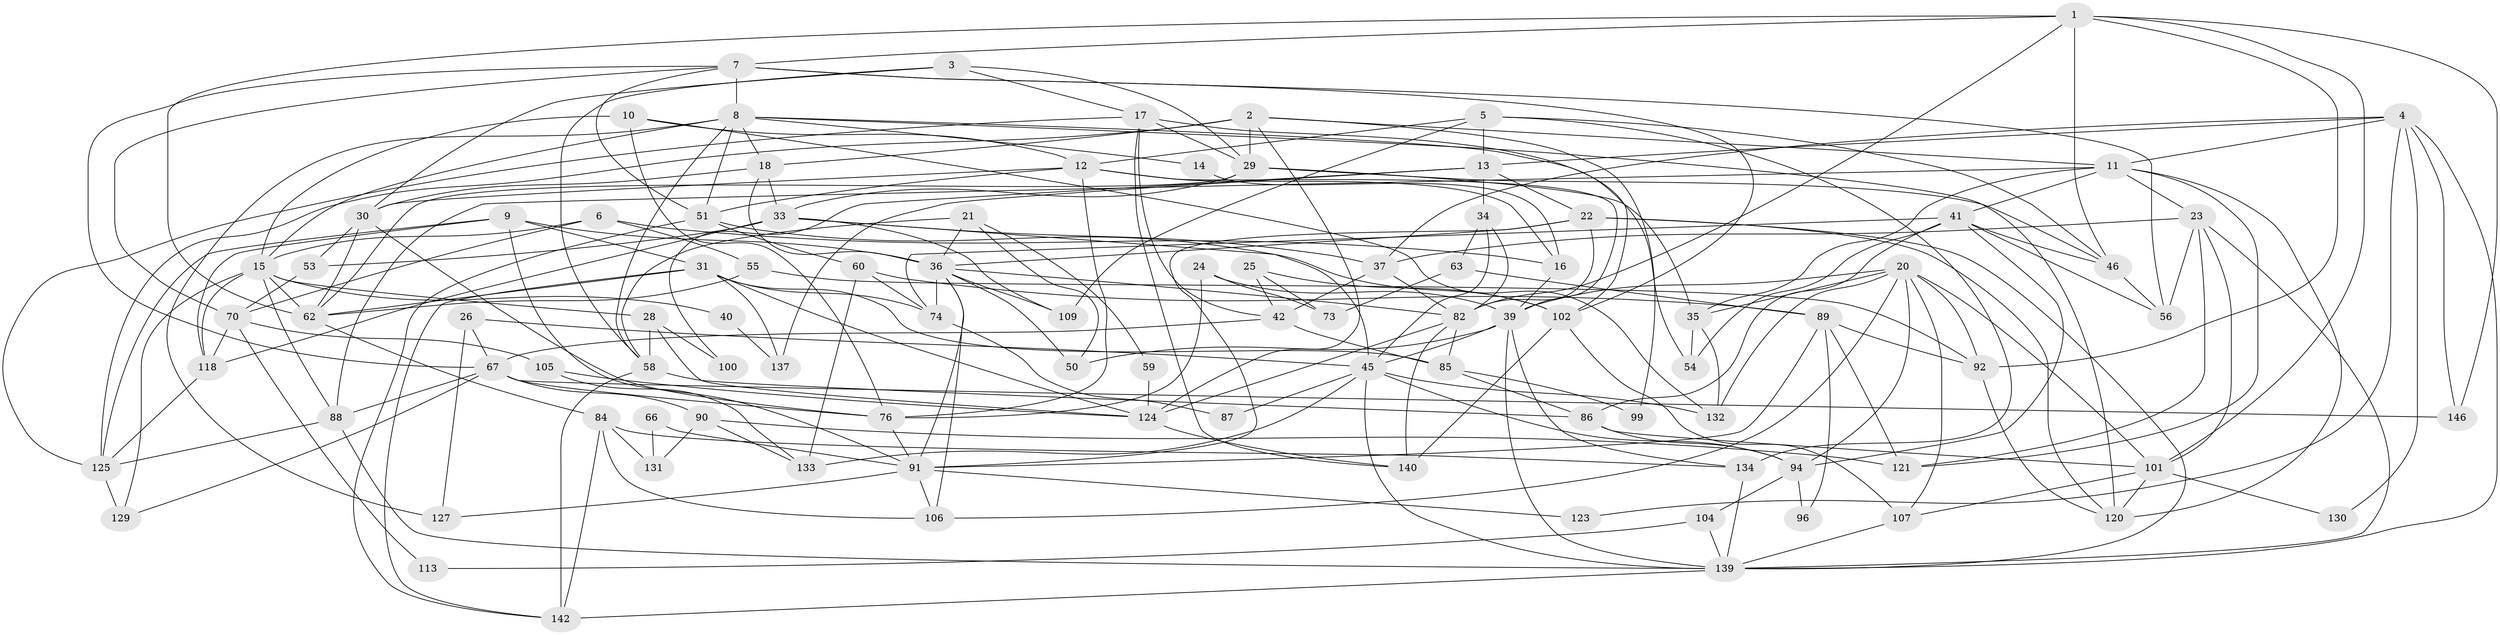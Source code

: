 // Generated by graph-tools (version 1.1) at 2025/52/02/27/25 19:52:04]
// undirected, 97 vertices, 239 edges
graph export_dot {
graph [start="1"]
  node [color=gray90,style=filled];
  1 [super="+128"];
  2;
  3 [super="+19"];
  4 [super="+52"];
  5 [super="+48"];
  6;
  7 [super="+49"];
  8 [super="+64"];
  9 [super="+44"];
  10;
  11 [super="+97"];
  12 [super="+43"];
  13;
  14;
  15 [super="+78"];
  16;
  17 [super="+115"];
  18 [super="+71"];
  20 [super="+136"];
  21;
  22 [super="+111"];
  23 [super="+143"];
  24 [super="+27"];
  25;
  26 [super="+32"];
  28;
  29 [super="+95"];
  30 [super="+117"];
  31 [super="+72"];
  33 [super="+116"];
  34;
  35 [super="+38"];
  36 [super="+57"];
  37 [super="+81"];
  39 [super="+75"];
  40;
  41 [super="+80"];
  42 [super="+47"];
  45 [super="+93"];
  46 [super="+65"];
  50 [super="+68"];
  51 [super="+79"];
  53;
  54;
  55;
  56 [super="+77"];
  58 [super="+69"];
  59;
  60 [super="+61"];
  62 [super="+119"];
  63;
  66;
  67 [super="+83"];
  70 [super="+114"];
  73;
  74;
  76 [super="+135"];
  82 [super="+112"];
  84 [super="+103"];
  85;
  86;
  87;
  88;
  89 [super="+122"];
  90;
  91 [super="+98"];
  92 [super="+141"];
  94 [super="+110"];
  96;
  99;
  100;
  101 [super="+108"];
  102 [super="+138"];
  104;
  105;
  106;
  107;
  109;
  113;
  118;
  120;
  121;
  123;
  124 [super="+126"];
  125 [super="+144"];
  127;
  129;
  130;
  131;
  132;
  133;
  134;
  137;
  139 [super="+145"];
  140;
  142;
  146;
  1 -- 7;
  1 -- 62;
  1 -- 92;
  1 -- 101;
  1 -- 82;
  1 -- 146;
  1 -- 46;
  2 -- 11;
  2 -- 18 [weight=2];
  2 -- 29;
  2 -- 99;
  2 -- 125;
  2 -- 124;
  3 -- 30;
  3 -- 29;
  3 -- 17;
  3 -- 58;
  4 -- 13;
  4 -- 37;
  4 -- 123;
  4 -- 146;
  4 -- 130;
  4 -- 11;
  4 -- 139;
  5 -- 134;
  5 -- 109;
  5 -- 13;
  5 -- 46;
  5 -- 12;
  6 -- 55;
  6 -- 16;
  6 -- 70;
  6 -- 15;
  7 -- 67;
  7 -- 102;
  7 -- 51;
  7 -- 70;
  7 -- 8;
  7 -- 56;
  8 -- 120;
  8 -- 14;
  8 -- 127;
  8 -- 18;
  8 -- 54;
  8 -- 58;
  8 -- 51;
  8 -- 15;
  9 -- 118;
  9 -- 91;
  9 -- 125;
  9 -- 36;
  9 -- 31;
  10 -- 12;
  10 -- 132;
  10 -- 76;
  10 -- 15;
  11 -- 88;
  11 -- 23;
  11 -- 35;
  11 -- 120;
  11 -- 121;
  11 -- 41;
  12 -- 30;
  12 -- 16;
  12 -- 76;
  12 -- 39;
  12 -- 51;
  13 -- 22;
  13 -- 34;
  13 -- 100;
  13 -- 137;
  14 -- 16;
  15 -- 129;
  15 -- 88;
  15 -- 28;
  15 -- 118;
  15 -- 40;
  15 -- 62;
  16 -- 39;
  17 -- 29;
  17 -- 140;
  17 -- 42;
  17 -- 102;
  17 -- 125;
  18 -- 30;
  18 -- 33;
  18 -- 36;
  20 -- 106;
  20 -- 132;
  20 -- 107;
  20 -- 35;
  20 -- 101;
  20 -- 39;
  20 -- 92;
  20 -- 94;
  21 -- 59;
  21 -- 50;
  21 -- 58;
  21 -- 36;
  22 -- 36;
  22 -- 82;
  22 -- 120;
  22 -- 91;
  22 -- 139;
  23 -- 37;
  23 -- 56;
  23 -- 121;
  23 -- 139;
  23 -- 101;
  24 -- 76;
  24 -- 73;
  24 -- 39;
  25 -- 102;
  25 -- 42;
  25 -- 73;
  26 -- 67;
  26 -- 45;
  26 -- 127;
  28 -- 58;
  28 -- 100;
  28 -- 124;
  29 -- 33;
  29 -- 35;
  29 -- 62;
  29 -- 46;
  30 -- 53;
  30 -- 76;
  30 -- 62;
  31 -- 74;
  31 -- 124;
  31 -- 137;
  31 -- 85;
  31 -- 142;
  31 -- 62;
  33 -- 53;
  33 -- 37;
  33 -- 109;
  33 -- 118;
  33 -- 45;
  34 -- 45;
  34 -- 63;
  34 -- 82;
  35 -- 132;
  35 -- 54;
  36 -- 74;
  36 -- 109;
  36 -- 50;
  36 -- 106;
  36 -- 82;
  36 -- 91;
  37 -- 42;
  37 -- 82;
  39 -- 50;
  39 -- 134;
  39 -- 45;
  39 -- 139;
  40 -- 137;
  41 -- 94;
  41 -- 56;
  41 -- 46;
  41 -- 54;
  41 -- 74;
  41 -- 86;
  42 -- 85;
  42 -- 67;
  45 -- 133;
  45 -- 94;
  45 -- 139;
  45 -- 132;
  45 -- 87;
  46 -- 56;
  51 -- 142;
  51 -- 60;
  51 -- 102;
  53 -- 70;
  55 -- 92;
  55 -- 62;
  58 -- 142;
  58 -- 86;
  59 -- 124;
  60 -- 89;
  60 -- 74;
  60 -- 133;
  62 -- 84;
  63 -- 73;
  63 -- 89;
  66 -- 91;
  66 -- 131;
  67 -- 129;
  67 -- 76;
  67 -- 146;
  67 -- 90;
  67 -- 88;
  70 -- 105;
  70 -- 113;
  70 -- 118;
  74 -- 87;
  76 -- 91;
  82 -- 140;
  82 -- 85;
  82 -- 124;
  84 -- 142;
  84 -- 106;
  84 -- 131;
  84 -- 134;
  85 -- 86;
  85 -- 99;
  86 -- 101;
  86 -- 94;
  88 -- 139;
  88 -- 125;
  89 -- 91;
  89 -- 121;
  89 -- 96;
  89 -- 92;
  90 -- 121;
  90 -- 131;
  90 -- 133;
  91 -- 123;
  91 -- 127;
  91 -- 106;
  92 -- 120;
  94 -- 96;
  94 -- 104;
  101 -- 107;
  101 -- 120;
  101 -- 130;
  102 -- 140;
  102 -- 107;
  104 -- 139;
  104 -- 113;
  105 -- 124;
  105 -- 133;
  107 -- 139;
  118 -- 125;
  124 -- 140;
  125 -- 129 [weight=2];
  134 -- 139;
  139 -- 142;
}
